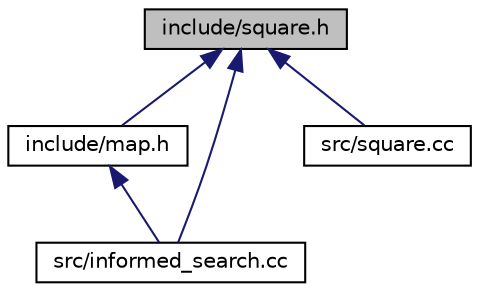 digraph "include/square.h"
{
 // LATEX_PDF_SIZE
  edge [fontname="Helvetica",fontsize="10",labelfontname="Helvetica",labelfontsize="10"];
  node [fontname="Helvetica",fontsize="10",shape=record];
  Node1 [label="include/square.h",height=0.2,width=0.4,color="black", fillcolor="grey75", style="filled", fontcolor="black",tooltip="This file contains the implementation of the square class."];
  Node1 -> Node2 [dir="back",color="midnightblue",fontsize="10",style="solid",fontname="Helvetica"];
  Node2 [label="include/map.h",height=0.2,width=0.4,color="black", fillcolor="white", style="filled",URL="$map_8h.html",tooltip="This file contains the implementation of the map class."];
  Node2 -> Node3 [dir="back",color="midnightblue",fontsize="10",style="solid",fontname="Helvetica"];
  Node3 [label="src/informed_search.cc",height=0.2,width=0.4,color="black", fillcolor="white", style="filled",URL="$informed__search_8cc.html",tooltip="This file contains the implementation of the informed search algorithm."];
  Node1 -> Node3 [dir="back",color="midnightblue",fontsize="10",style="solid",fontname="Helvetica"];
  Node1 -> Node4 [dir="back",color="midnightblue",fontsize="10",style="solid",fontname="Helvetica"];
  Node4 [label="src/square.cc",height=0.2,width=0.4,color="black", fillcolor="white", style="filled",URL="$square_8cc.html",tooltip="This file contains the implementation of the Square class."];
}
